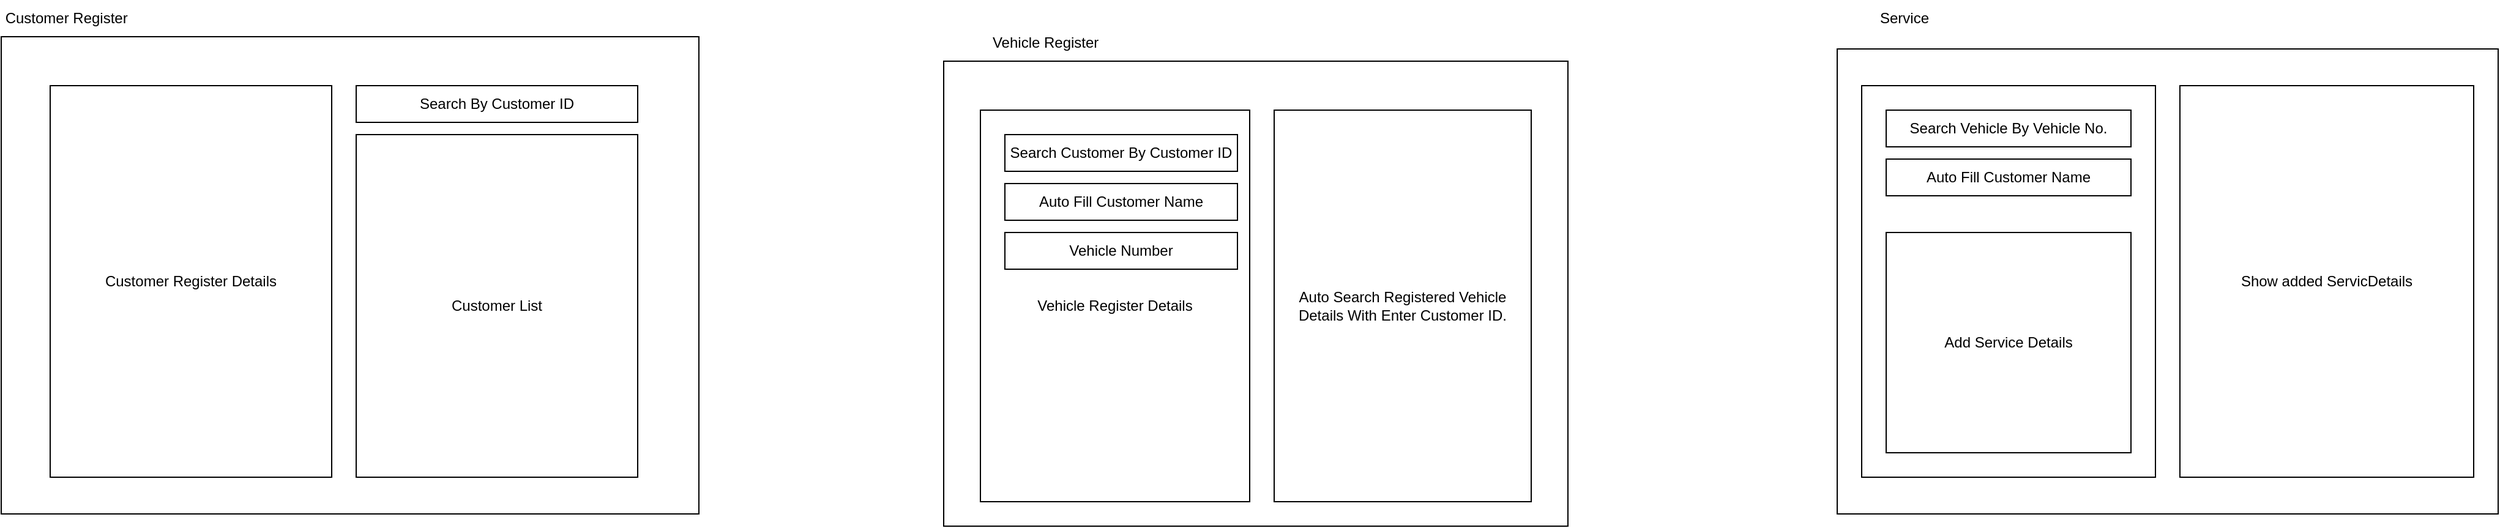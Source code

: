 <mxfile version="22.0.2" type="device">
  <diagram name="Page-1" id="Weab_UNWayzPxZpulThg">
    <mxGraphModel dx="1036" dy="623" grid="1" gridSize="10" guides="1" tooltips="1" connect="1" arrows="1" fold="1" page="1" pageScale="1" pageWidth="850" pageHeight="1100" math="0" shadow="0">
      <root>
        <mxCell id="0" />
        <mxCell id="1" parent="0" />
        <mxCell id="xJV-eHuQyu_uu9ABcEse-1" value="Customer Register Details" style="rounded=0;whiteSpace=wrap;html=1;" vertex="1" parent="1">
          <mxGeometry x="40" y="80" width="230" height="320" as="geometry" />
        </mxCell>
        <mxCell id="xJV-eHuQyu_uu9ABcEse-2" value="Customer List" style="rounded=0;whiteSpace=wrap;html=1;" vertex="1" parent="1">
          <mxGeometry x="290" y="120" width="230" height="280" as="geometry" />
        </mxCell>
        <mxCell id="xJV-eHuQyu_uu9ABcEse-3" value="Search By Customer ID" style="rounded=0;whiteSpace=wrap;html=1;" vertex="1" parent="1">
          <mxGeometry x="290" y="80" width="230" height="30" as="geometry" />
        </mxCell>
        <mxCell id="xJV-eHuQyu_uu9ABcEse-4" value="" style="rounded=0;whiteSpace=wrap;html=1;fillColor=none;" vertex="1" parent="1">
          <mxGeometry y="40" width="570" height="390" as="geometry" />
        </mxCell>
        <mxCell id="xJV-eHuQyu_uu9ABcEse-5" value="Customer Register&amp;nbsp;" style="text;html=1;strokeColor=none;fillColor=none;align=center;verticalAlign=middle;whiteSpace=wrap;rounded=0;" vertex="1" parent="1">
          <mxGeometry y="10" width="110" height="30" as="geometry" />
        </mxCell>
        <mxCell id="xJV-eHuQyu_uu9ABcEse-6" value="Vehicle Register Details" style="rounded=0;whiteSpace=wrap;html=1;" vertex="1" parent="1">
          <mxGeometry x="800" y="100" width="220" height="320" as="geometry" />
        </mxCell>
        <mxCell id="xJV-eHuQyu_uu9ABcEse-7" value="Vehicle Register&amp;nbsp;" style="text;html=1;strokeColor=none;fillColor=none;align=center;verticalAlign=middle;whiteSpace=wrap;rounded=0;" vertex="1" parent="1">
          <mxGeometry x="800" y="30" width="110" height="30" as="geometry" />
        </mxCell>
        <mxCell id="xJV-eHuQyu_uu9ABcEse-8" value="Search Customer By Customer ID" style="rounded=0;whiteSpace=wrap;html=1;" vertex="1" parent="1">
          <mxGeometry x="820" y="120" width="190" height="30" as="geometry" />
        </mxCell>
        <mxCell id="xJV-eHuQyu_uu9ABcEse-9" value="Auto Fill Customer Name" style="rounded=0;whiteSpace=wrap;html=1;" vertex="1" parent="1">
          <mxGeometry x="820" y="160" width="190" height="30" as="geometry" />
        </mxCell>
        <mxCell id="xJV-eHuQyu_uu9ABcEse-10" value="Vehicle Number" style="rounded=0;whiteSpace=wrap;html=1;" vertex="1" parent="1">
          <mxGeometry x="820" y="200" width="190" height="30" as="geometry" />
        </mxCell>
        <mxCell id="xJV-eHuQyu_uu9ABcEse-11" value="Auto Search Registered Vehicle Details With Enter Customer ID." style="rounded=0;whiteSpace=wrap;html=1;" vertex="1" parent="1">
          <mxGeometry x="1040" y="100" width="210" height="320" as="geometry" />
        </mxCell>
        <mxCell id="xJV-eHuQyu_uu9ABcEse-13" value="" style="rounded=0;whiteSpace=wrap;html=1;fillColor=none;" vertex="1" parent="1">
          <mxGeometry x="770" y="60" width="510" height="380" as="geometry" />
        </mxCell>
        <mxCell id="xJV-eHuQyu_uu9ABcEse-14" value="" style="rounded=0;whiteSpace=wrap;html=1;" vertex="1" parent="1">
          <mxGeometry x="1520" y="80" width="240" height="320" as="geometry" />
        </mxCell>
        <mxCell id="xJV-eHuQyu_uu9ABcEse-15" value="Service" style="text;html=1;strokeColor=none;fillColor=none;align=center;verticalAlign=middle;whiteSpace=wrap;rounded=0;" vertex="1" parent="1">
          <mxGeometry x="1500" y="10" width="110" height="30" as="geometry" />
        </mxCell>
        <mxCell id="xJV-eHuQyu_uu9ABcEse-16" value="Search Vehicle By Vehicle No." style="rounded=0;whiteSpace=wrap;html=1;" vertex="1" parent="1">
          <mxGeometry x="1540" y="100" width="200" height="30" as="geometry" />
        </mxCell>
        <mxCell id="xJV-eHuQyu_uu9ABcEse-17" value="Auto Fill Customer Name" style="rounded=0;whiteSpace=wrap;html=1;" vertex="1" parent="1">
          <mxGeometry x="1540" y="140" width="200" height="30" as="geometry" />
        </mxCell>
        <mxCell id="xJV-eHuQyu_uu9ABcEse-18" value="Add Service Details" style="rounded=0;whiteSpace=wrap;html=1;" vertex="1" parent="1">
          <mxGeometry x="1540" y="200" width="200" height="180" as="geometry" />
        </mxCell>
        <mxCell id="xJV-eHuQyu_uu9ABcEse-19" value="Show added ServicDetails" style="rounded=0;whiteSpace=wrap;html=1;" vertex="1" parent="1">
          <mxGeometry x="1780" y="80" width="240" height="320" as="geometry" />
        </mxCell>
        <mxCell id="xJV-eHuQyu_uu9ABcEse-20" value="" style="rounded=0;whiteSpace=wrap;html=1;fillColor=none;" vertex="1" parent="1">
          <mxGeometry x="1500" y="50" width="540" height="380" as="geometry" />
        </mxCell>
      </root>
    </mxGraphModel>
  </diagram>
</mxfile>
